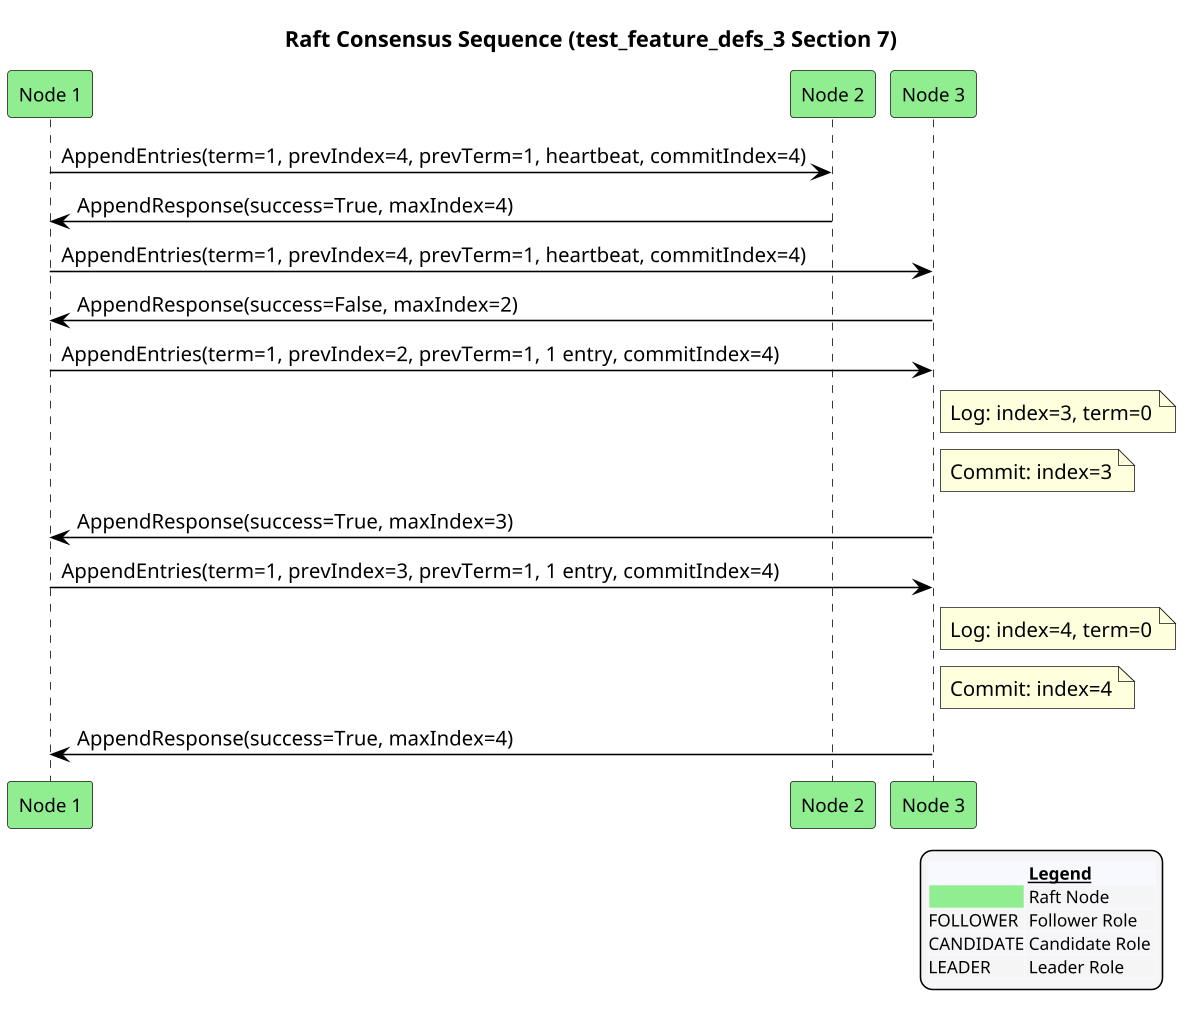 @startuml
!pragma ratio 0.7
skinparam dpi 150
skinparam monochrome false
skinparam sequence {
  ArrowColor Black
  ActorBorderColor Black
  LifeLineBorderColor Black
  ParticipantFontSize 12
  Padding 10
}
skinparam legend {
  BackgroundColor #F5F5F5
  FontSize 11
}
title Raft Consensus Sequence (test_feature_defs_3 Section 7)

participant "Node 1" as n1 order 10 #Lightgreen
participant "Node 2" as n2 order 20 #Lightgreen
participant "Node 3" as n3 order 30 #Lightgreen
n1 -> n2: AppendEntries(term=1, prevIndex=4, prevTerm=1, heartbeat, commitIndex=4)
n2 -> n1: AppendResponse(success=True, maxIndex=4)
n1 -> n3: AppendEntries(term=1, prevIndex=4, prevTerm=1, heartbeat, commitIndex=4)
n3 -> n1: AppendResponse(success=False, maxIndex=2)
n1 -> n3: AppendEntries(term=1, prevIndex=2, prevTerm=1, 1 entry, commitIndex=4)
note right of n3: Log: index=3, term=0
note right of n3: Commit: index=3
n3 -> n1: AppendResponse(success=True, maxIndex=3)
n1 -> n3: AppendEntries(term=1, prevIndex=3, prevTerm=1, 1 entry, commitIndex=4)
note right of n3: Log: index=4, term=0
note right of n3: Commit: index=4
n3 -> n1: AppendResponse(success=True, maxIndex=4)

legend right
  <#GhostWhite,#GhostWhite>|      |= __Legend__ |
  |<#Lightgreen>| Raft Node |
  |FOLLOWER| Follower Role |
  |CANDIDATE| Candidate Role |
  |LEADER| Leader Role |
endlegend
@enduml
